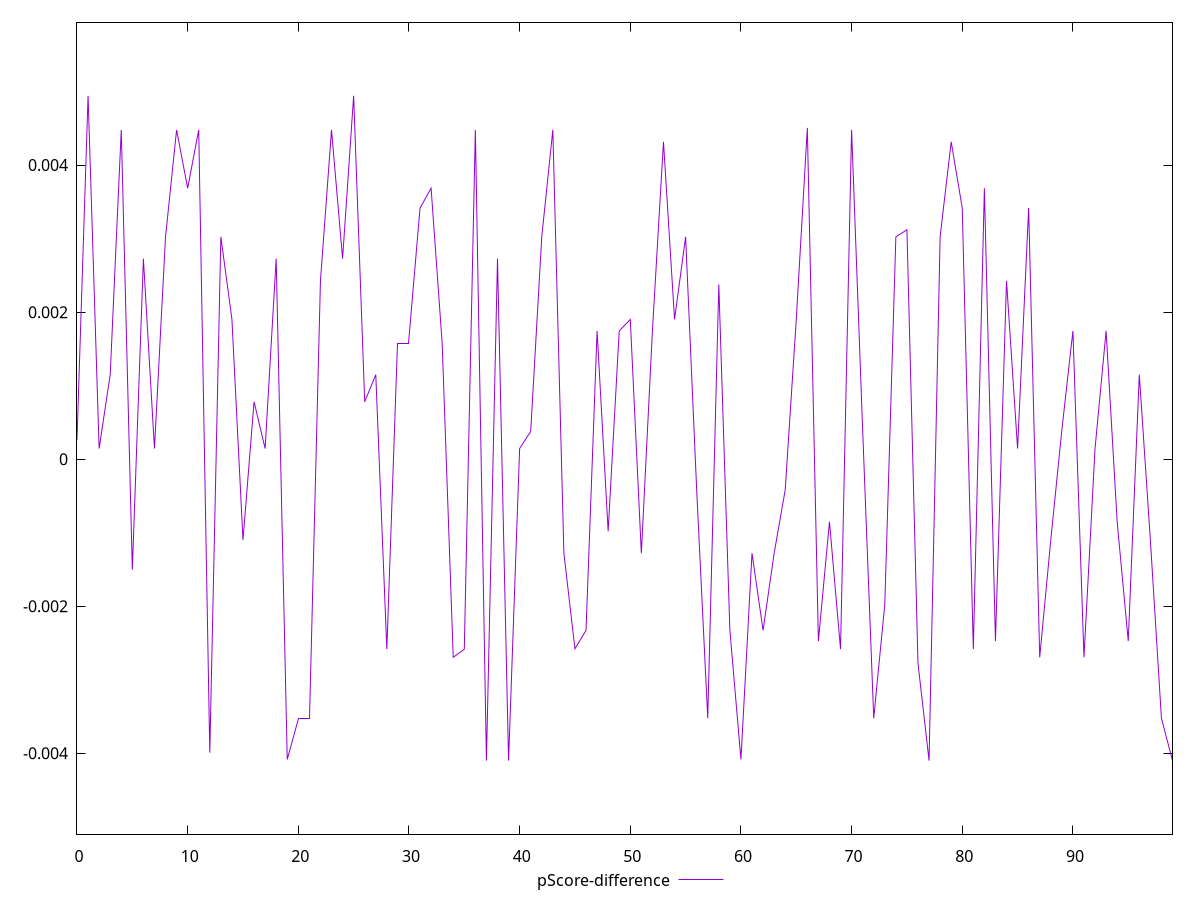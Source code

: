reset

$pScoreDifference <<EOF
0 0.00026500008753696513
1 0.004942257760971763
2 0.00014554672919198097
3 0.0011496773335717692
4 0.0044784697509384075
5 -0.0015017962895618742
6 0.002728022348104847
7 0.00014554672919198097
8 0.00302420932420594
9 0.0044784697509384075
10 0.0036859647694280073
11 0.0044784697509384075
12 -0.003989691079640506
13 0.00302420932420594
14 0.0019013285610610386
15 -0.001098353131700841
16 0.000781526852782849
17 0.00014554672919198097
18 0.002728022348104847
19 -0.0040831018723639645
20 -0.003521667755853747
21 -0.003521667755853747
22 0.00242498024234869
23 0.0044784697509384075
24 0.002728022348104847
25 0.004942257760971763
26 0.000781526852782849
27 0.0011496773335717692
28 -0.0025828681533530407
29 0.0015799204960953994
30 0.0015799204960953994
31 0.00341660881275338
32 0.0036859647694280073
33 0.0015799204960953994
34 -0.0026936814313445745
35 -0.0025828681533530407
36 0.0044784697509384075
37 -0.0040986485428589625
38 0.002728022348104847
39 -0.0040986485428589625
40 0.00014554672919198097
41 0.000377818396981755
42 0.00302420932420594
43 0.0044784697509384075
44 -0.001278968447243456
45 -0.0025781378053700843
46 -0.0023269305271915175
47 0.0017443634537379071
48 -0.0009792610179620298
49 0.0017443634537379071
50 0.0019013285610610386
51 -0.001278968447243456
52 0.0017443634537379071
53 0.004317077026910282
54 0.0019013285610610386
55 0.00302420932420594
56 -0.00041801480798633883
57 -0.003521667755853747
58 0.002375379888866047
59 -0.0023269305271915175
60 -0.0040831018723639645
61 -0.001278968447243456
62 -0.0023269305271915175
63 -0.001278968447243456
64 -0.00041801480798633883
65 0.0019013285610610386
66 0.004506073982486369
67 -0.0024724576342396165
68 -0.0008509335941218887
69 -0.0025828681533530407
70 0.0044784697509384075
71 0.0003963601809720829
72 -0.003521667755853747
73 -0.001975110893191162
74 0.00302420932420594
75 0.0031204299984727846
76 -0.0027761783180929034
77 -0.0040986485428589625
78 0.00302420932420594
79 0.004317077026910282
80 0.00341660881275338
81 -0.0025828681533530407
82 0.0036859647694280073
83 -0.0024724576342396165
84 0.00242498024234869
85 0.00014554672919198097
86 0.00341660881275338
87 -0.0026936814313445745
88 -0.001098353131700841
89 0.0003963601809720829
90 0.0017443634537379071
91 -0.0026936814313445745
92 0.00014554672919198097
93 0.0017443634537379071
94 -0.0008509335941218887
95 -0.0024724576342396165
96 0.0011496773335717692
97 -0.001098353131700841
98 -0.003521667755853747
99 -0.0040986485428589625
EOF

set key outside below
set xrange [0:99]
set yrange [-0.0050986485428589625:0.005942257760971763]
set trange [-0.0050986485428589625:0.005942257760971763]
set terminal svg size 640, 500 enhanced background rgb 'white'
set output "reports/report_00030_2021-02-24T20-42-31.540Z/max-potential-fid/samples/music/pScore-difference/values.svg"

plot $pScoreDifference title "pScore-difference" with line

reset
